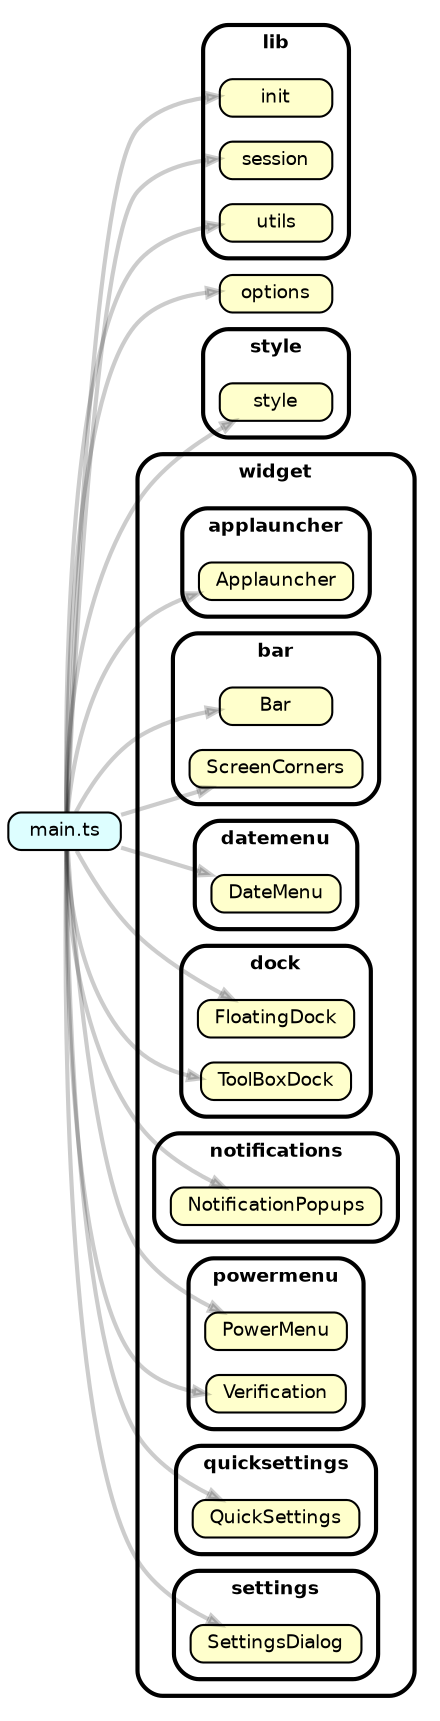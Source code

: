 strict digraph "dependency-cruiser output"{
    rankdir="LR" splines="true" overlap="false" nodesep="0.16" ranksep="0.18" fontname="Helvetica-bold" fontsize="9" style="rounded,bold,filled" fillcolor="#ffffff" compound="true"
    node [shape="box" style="rounded, filled" height="0.2" color="black" fillcolor="#ffffcc" fontcolor="black" fontname="Helvetica" fontsize="9"]
    edge [arrowhead="normal" arrowsize="0.6" penwidth="2.0" color="#00000033" fontname="Helvetica" fontsize="9"]

    subgraph "cluster_lib" {label="lib" "lib/init" [label=<init> tooltip="init" ] }
    subgraph "cluster_lib" {label="lib" "lib/session" [label=<session> tooltip="session" ] }
    subgraph "cluster_lib" {label="lib" "lib/utils" [label=<utils> tooltip="utils" ] }
    "main.ts" [label=<main.ts> tooltip="main.ts" URL="main.ts" fillcolor="#ddfeff"]
    "main.ts" -> "lib/init"
    "main.ts" -> "lib/session"
    "main.ts" -> "lib/utils"
    "main.ts" -> "options"
    "main.ts" -> "style/style"
    "main.ts" -> "widget/applauncher/Applauncher"
    "main.ts" -> "widget/bar/Bar"
    "main.ts" -> "widget/bar/ScreenCorners"
    "main.ts" -> "widget/datemenu/DateMenu"
    "main.ts" -> "widget/dock/FloatingDock"
    "main.ts" -> "widget/dock/ToolBoxDock"
    "main.ts" -> "widget/notifications/NotificationPopups"
    "main.ts" -> "widget/powermenu/PowerMenu"
    "main.ts" -> "widget/powermenu/Verification"
    "main.ts" -> "widget/quicksettings/QuickSettings"
    "main.ts" -> "widget/settings/SettingsDialog"
    "options" [label=<options> tooltip="options" ]
    subgraph "cluster_style" {label="style" "style/style" [label=<style> tooltip="style" ] }
    subgraph "cluster_widget" {label="widget" subgraph "cluster_widget/applauncher" {label="applauncher" "widget/applauncher/Applauncher" [label=<Applauncher> tooltip="Applauncher" ] } }
    subgraph "cluster_widget" {label="widget" subgraph "cluster_widget/bar" {label="bar" "widget/bar/Bar" [label=<Bar> tooltip="Bar" ] } }
    subgraph "cluster_widget" {label="widget" subgraph "cluster_widget/bar" {label="bar" "widget/bar/ScreenCorners" [label=<ScreenCorners> tooltip="ScreenCorners" ] } }
    subgraph "cluster_widget" {label="widget" subgraph "cluster_widget/datemenu" {label="datemenu" "widget/datemenu/DateMenu" [label=<DateMenu> tooltip="DateMenu" ] } }
    subgraph "cluster_widget" {label="widget" subgraph "cluster_widget/dock" {label="dock" "widget/dock/FloatingDock" [label=<FloatingDock> tooltip="FloatingDock" ] } }
    subgraph "cluster_widget" {label="widget" subgraph "cluster_widget/dock" {label="dock" "widget/dock/ToolBoxDock" [label=<ToolBoxDock> tooltip="ToolBoxDock" ] } }
    subgraph "cluster_widget" {label="widget" subgraph "cluster_widget/notifications" {label="notifications" "widget/notifications/NotificationPopups" [label=<NotificationPopups> tooltip="NotificationPopups" ] } }
    subgraph "cluster_widget" {label="widget" subgraph "cluster_widget/powermenu" {label="powermenu" "widget/powermenu/PowerMenu" [label=<PowerMenu> tooltip="PowerMenu" ] } }
    subgraph "cluster_widget" {label="widget" subgraph "cluster_widget/powermenu" {label="powermenu" "widget/powermenu/Verification" [label=<Verification> tooltip="Verification" ] } }
    subgraph "cluster_widget" {label="widget" subgraph "cluster_widget/quicksettings" {label="quicksettings" "widget/quicksettings/QuickSettings" [label=<QuickSettings> tooltip="QuickSettings" ] } }
    subgraph "cluster_widget" {label="widget" subgraph "cluster_widget/settings" {label="settings" "widget/settings/SettingsDialog" [label=<SettingsDialog> tooltip="SettingsDialog" ] } }
}
